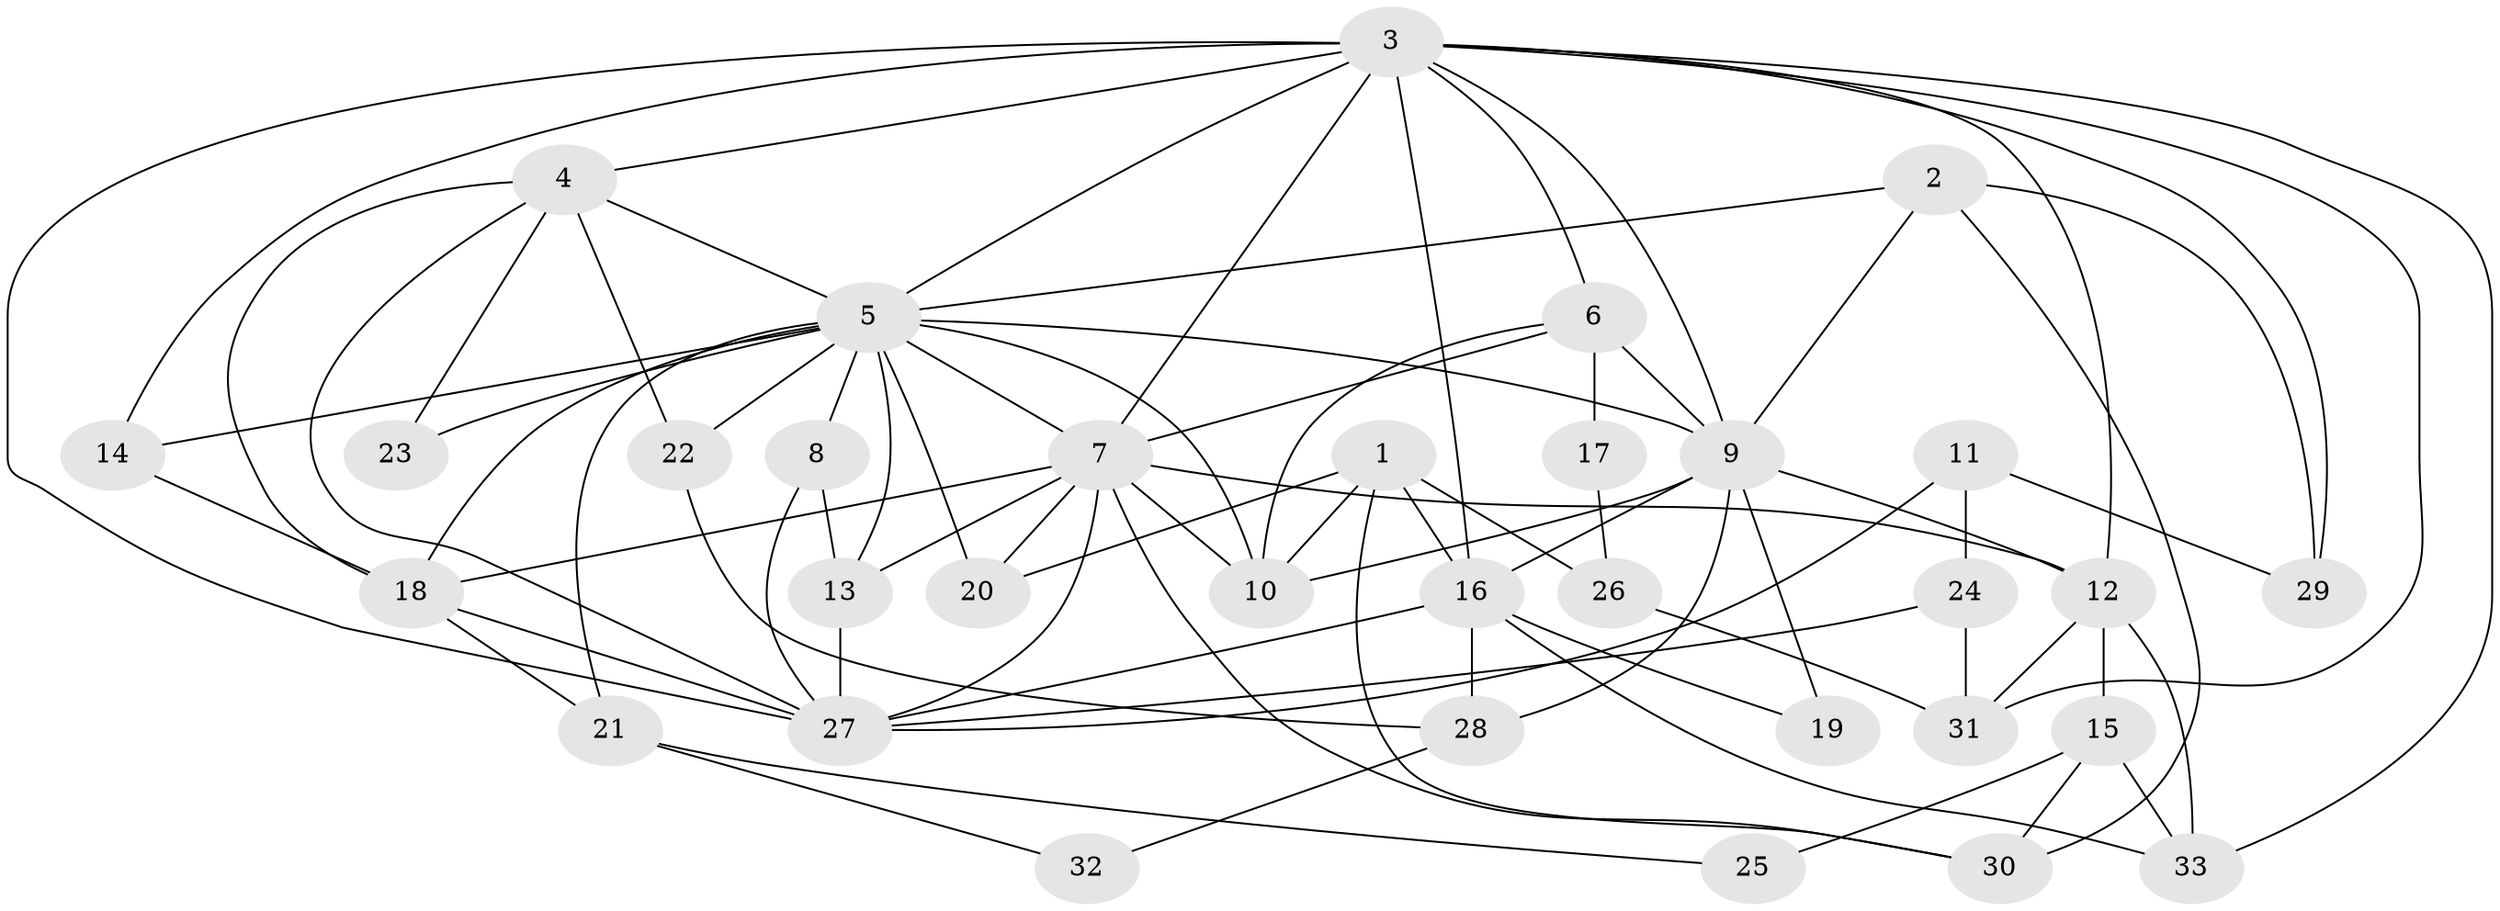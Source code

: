 // original degree distribution, {5: 0.12121212121212122, 4: 0.2727272727272727, 6: 0.12121212121212122, 3: 0.36363636363636365, 2: 0.07575757575757576, 8: 0.015151515151515152, 7: 0.030303030303030304}
// Generated by graph-tools (version 1.1) at 2025/36/03/09/25 02:36:25]
// undirected, 33 vertices, 80 edges
graph export_dot {
graph [start="1"]
  node [color=gray90,style=filled];
  1;
  2;
  3;
  4;
  5;
  6;
  7;
  8;
  9;
  10;
  11;
  12;
  13;
  14;
  15;
  16;
  17;
  18;
  19;
  20;
  21;
  22;
  23;
  24;
  25;
  26;
  27;
  28;
  29;
  30;
  31;
  32;
  33;
  1 -- 10 [weight=1.0];
  1 -- 16 [weight=1.0];
  1 -- 20 [weight=1.0];
  1 -- 26 [weight=1.0];
  1 -- 30 [weight=1.0];
  2 -- 5 [weight=1.0];
  2 -- 9 [weight=1.0];
  2 -- 29 [weight=1.0];
  2 -- 30 [weight=1.0];
  3 -- 4 [weight=2.0];
  3 -- 5 [weight=2.0];
  3 -- 6 [weight=1.0];
  3 -- 7 [weight=2.0];
  3 -- 9 [weight=2.0];
  3 -- 12 [weight=1.0];
  3 -- 14 [weight=2.0];
  3 -- 16 [weight=3.0];
  3 -- 27 [weight=2.0];
  3 -- 29 [weight=1.0];
  3 -- 31 [weight=1.0];
  3 -- 33 [weight=1.0];
  4 -- 5 [weight=1.0];
  4 -- 18 [weight=1.0];
  4 -- 22 [weight=1.0];
  4 -- 23 [weight=2.0];
  4 -- 27 [weight=1.0];
  5 -- 7 [weight=1.0];
  5 -- 8 [weight=2.0];
  5 -- 9 [weight=1.0];
  5 -- 10 [weight=1.0];
  5 -- 13 [weight=1.0];
  5 -- 14 [weight=1.0];
  5 -- 18 [weight=1.0];
  5 -- 20 [weight=1.0];
  5 -- 21 [weight=1.0];
  5 -- 22 [weight=1.0];
  5 -- 23 [weight=1.0];
  6 -- 7 [weight=1.0];
  6 -- 9 [weight=1.0];
  6 -- 10 [weight=1.0];
  6 -- 17 [weight=1.0];
  7 -- 10 [weight=1.0];
  7 -- 12 [weight=1.0];
  7 -- 13 [weight=2.0];
  7 -- 18 [weight=1.0];
  7 -- 20 [weight=2.0];
  7 -- 27 [weight=1.0];
  7 -- 30 [weight=1.0];
  8 -- 13 [weight=1.0];
  8 -- 27 [weight=1.0];
  9 -- 10 [weight=2.0];
  9 -- 12 [weight=2.0];
  9 -- 16 [weight=1.0];
  9 -- 19 [weight=2.0];
  9 -- 28 [weight=1.0];
  11 -- 24 [weight=1.0];
  11 -- 27 [weight=1.0];
  11 -- 29 [weight=1.0];
  12 -- 15 [weight=1.0];
  12 -- 31 [weight=1.0];
  12 -- 33 [weight=1.0];
  13 -- 27 [weight=1.0];
  14 -- 18 [weight=1.0];
  15 -- 25 [weight=1.0];
  15 -- 30 [weight=1.0];
  15 -- 33 [weight=1.0];
  16 -- 19 [weight=1.0];
  16 -- 27 [weight=2.0];
  16 -- 28 [weight=1.0];
  16 -- 33 [weight=1.0];
  17 -- 26 [weight=1.0];
  18 -- 21 [weight=1.0];
  18 -- 27 [weight=1.0];
  21 -- 25 [weight=1.0];
  21 -- 32 [weight=1.0];
  22 -- 28 [weight=1.0];
  24 -- 27 [weight=1.0];
  24 -- 31 [weight=1.0];
  26 -- 31 [weight=1.0];
  28 -- 32 [weight=1.0];
}
